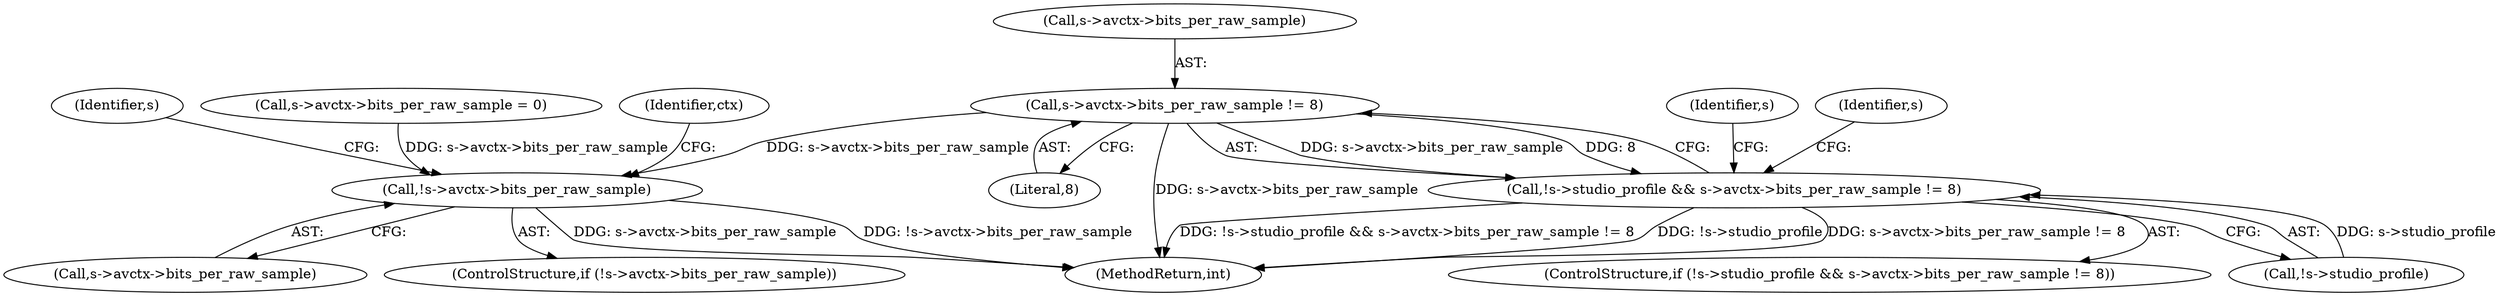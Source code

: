 digraph "0_FFmpeg_bd27a9364ca274ca97f1df6d984e88a0700fb235_2@pointer" {
"1000131" [label="(Call,s->avctx->bits_per_raw_sample != 8)"];
"1000126" [label="(Call,!s->studio_profile && s->avctx->bits_per_raw_sample != 8)"];
"1000745" [label="(Call,!s->avctx->bits_per_raw_sample)"];
"1000126" [label="(Call,!s->studio_profile && s->avctx->bits_per_raw_sample != 8)"];
"1000745" [label="(Call,!s->avctx->bits_per_raw_sample)"];
"1000137" [label="(Literal,8)"];
"1000149" [label="(Identifier,s)"];
"1000131" [label="(Call,s->avctx->bits_per_raw_sample != 8)"];
"1000138" [label="(Call,s->avctx->bits_per_raw_sample = 0)"];
"1000125" [label="(ControlStructure,if (!s->studio_profile && s->avctx->bits_per_raw_sample != 8))"];
"1000127" [label="(Call,!s->studio_profile)"];
"1000762" [label="(Identifier,ctx)"];
"1000746" [label="(Call,s->avctx->bits_per_raw_sample)"];
"1000744" [label="(ControlStructure,if (!s->avctx->bits_per_raw_sample))"];
"1000754" [label="(Identifier,s)"];
"1000132" [label="(Call,s->avctx->bits_per_raw_sample)"];
"1000141" [label="(Identifier,s)"];
"1000769" [label="(MethodReturn,int)"];
"1000131" -> "1000126"  [label="AST: "];
"1000131" -> "1000137"  [label="CFG: "];
"1000132" -> "1000131"  [label="AST: "];
"1000137" -> "1000131"  [label="AST: "];
"1000126" -> "1000131"  [label="CFG: "];
"1000131" -> "1000769"  [label="DDG: s->avctx->bits_per_raw_sample"];
"1000131" -> "1000126"  [label="DDG: s->avctx->bits_per_raw_sample"];
"1000131" -> "1000126"  [label="DDG: 8"];
"1000131" -> "1000745"  [label="DDG: s->avctx->bits_per_raw_sample"];
"1000126" -> "1000125"  [label="AST: "];
"1000126" -> "1000127"  [label="CFG: "];
"1000127" -> "1000126"  [label="AST: "];
"1000141" -> "1000126"  [label="CFG: "];
"1000149" -> "1000126"  [label="CFG: "];
"1000126" -> "1000769"  [label="DDG: !s->studio_profile && s->avctx->bits_per_raw_sample != 8"];
"1000126" -> "1000769"  [label="DDG: !s->studio_profile"];
"1000126" -> "1000769"  [label="DDG: s->avctx->bits_per_raw_sample != 8"];
"1000127" -> "1000126"  [label="DDG: s->studio_profile"];
"1000745" -> "1000744"  [label="AST: "];
"1000745" -> "1000746"  [label="CFG: "];
"1000746" -> "1000745"  [label="AST: "];
"1000754" -> "1000745"  [label="CFG: "];
"1000762" -> "1000745"  [label="CFG: "];
"1000745" -> "1000769"  [label="DDG: !s->avctx->bits_per_raw_sample"];
"1000745" -> "1000769"  [label="DDG: s->avctx->bits_per_raw_sample"];
"1000138" -> "1000745"  [label="DDG: s->avctx->bits_per_raw_sample"];
}
